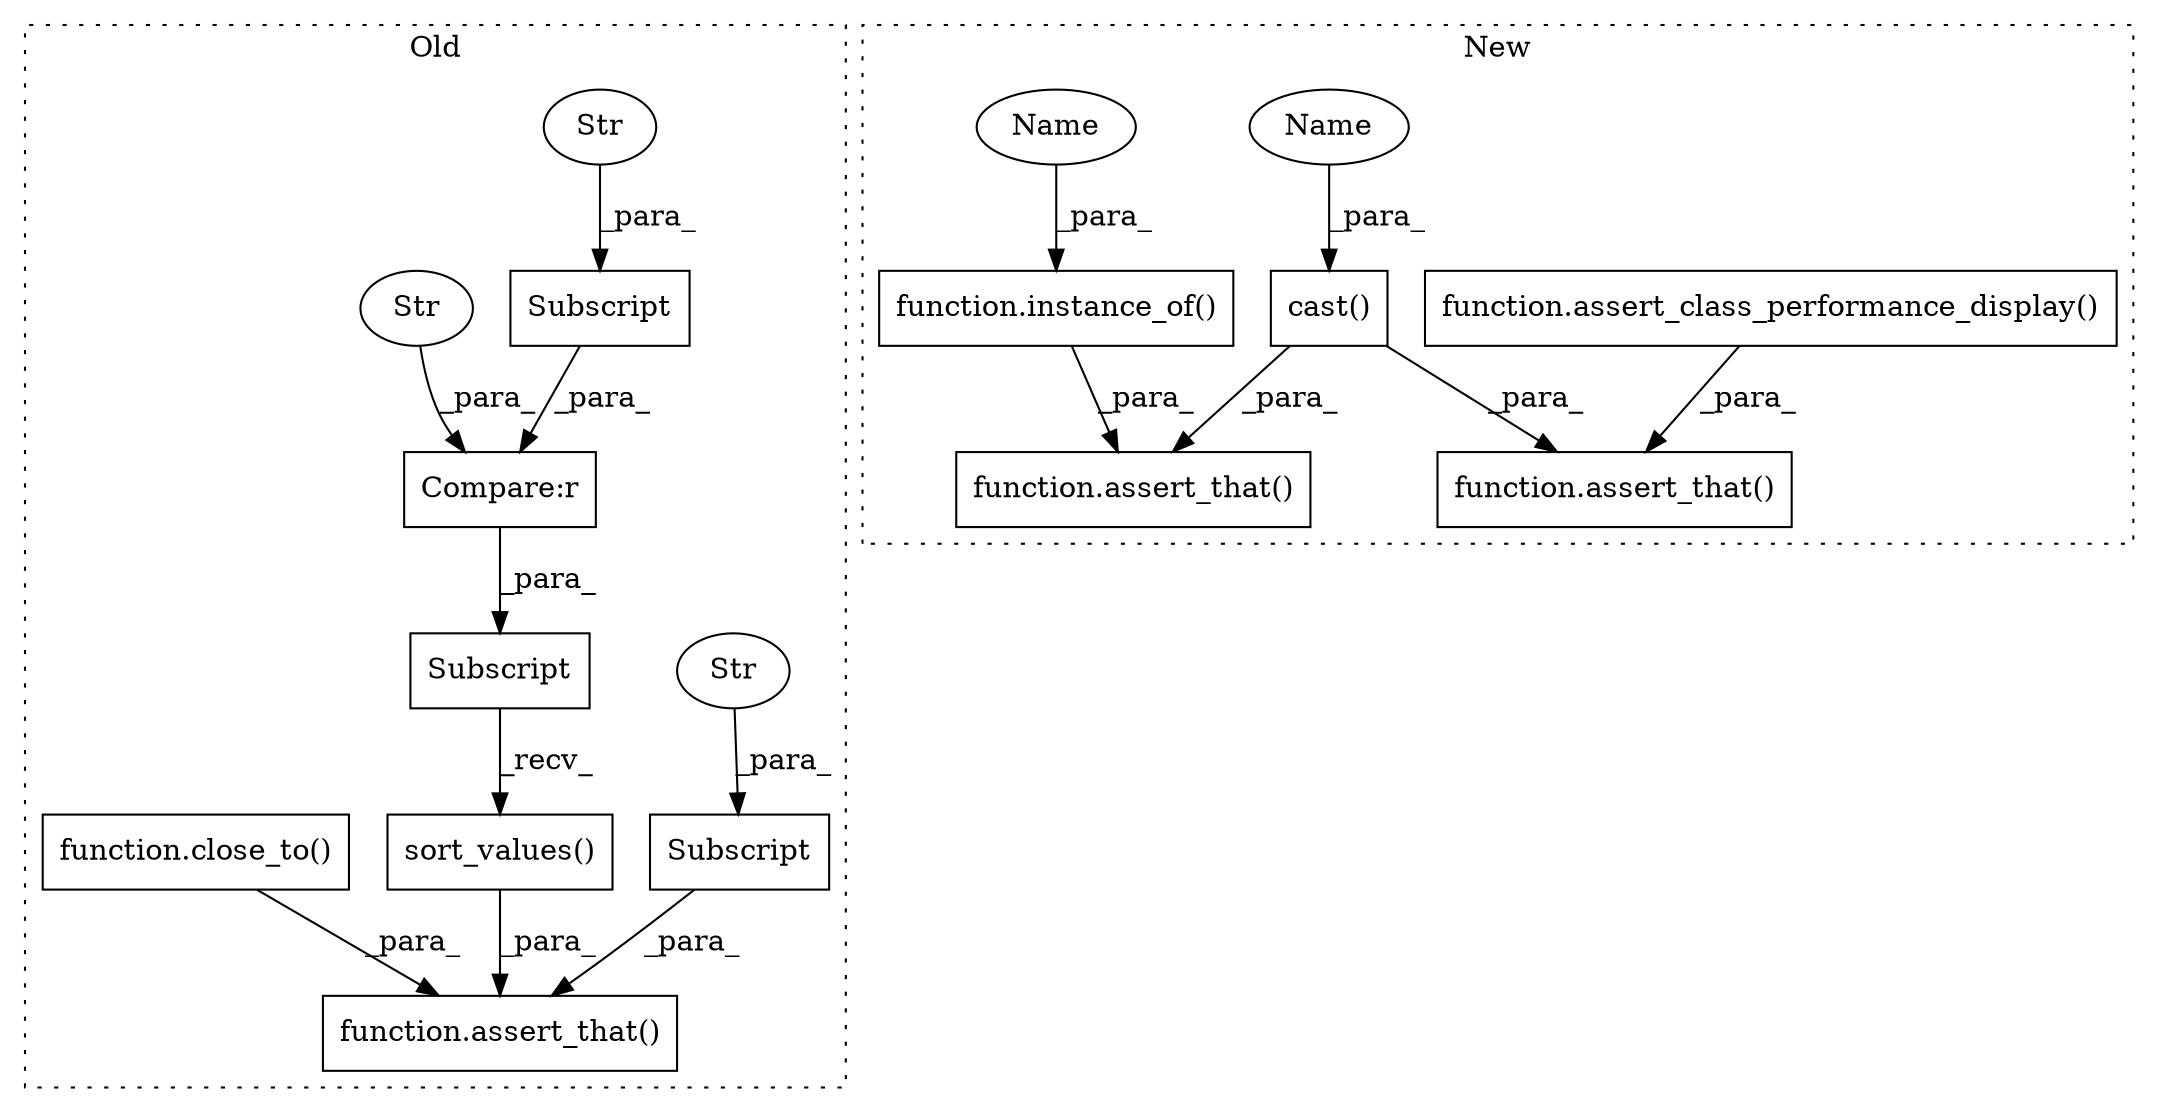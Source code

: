 digraph G {
subgraph cluster0 {
1 [label="function.assert_that()" a="75" s="4572,4626" l="12,1" shape="box"];
4 [label="Subscript" a="63" s="4584,0" l="18,0" shape="box"];
5 [label="Str" a="66" s="4594" l="7" shape="ellipse"];
6 [label="Compare:r" a="40" s="4421" l="37" shape="box"];
7 [label="Subscript" a="63" s="4421,0" l="22,0" shape="box"];
8 [label="Str" a="66" s="4434" l="8" shape="ellipse"];
9 [label="Subscript" a="63" s="4404,0" l="55,0" shape="box"];
10 [label="Str" a="66" s="4447" l="11" shape="ellipse"];
11 [label="function.close_to()" a="75" s="4604,4625" l="9,1" shape="box"];
15 [label="sort_values()" a="75" s="4404" l="96" shape="box"];
label = "Old";
style="dotted";
}
subgraph cluster1 {
2 [label="function.instance_of()" a="75" s="6890,6912" l="12,1" shape="box"];
3 [label="function.assert_that()" a="75" s="6870,6913" l="12,1" shape="box"];
12 [label="cast()" a="75" s="6828,6864" l="7,1" shape="box"];
13 [label="function.assert_that()" a="75" s="6920,7776" l="12,1" shape="box"];
14 [label="function.assert_class_performance_display()" a="75" s="6945" l="831" shape="box"];
16 [label="Name" a="87" s="6835" l="10" shape="ellipse"];
17 [label="Name" a="87" s="6902" l="10" shape="ellipse"];
label = "New";
style="dotted";
}
2 -> 3 [label="_para_"];
4 -> 1 [label="_para_"];
5 -> 4 [label="_para_"];
6 -> 9 [label="_para_"];
7 -> 6 [label="_para_"];
8 -> 7 [label="_para_"];
9 -> 15 [label="_recv_"];
10 -> 6 [label="_para_"];
11 -> 1 [label="_para_"];
12 -> 13 [label="_para_"];
12 -> 3 [label="_para_"];
14 -> 13 [label="_para_"];
15 -> 1 [label="_para_"];
16 -> 12 [label="_para_"];
17 -> 2 [label="_para_"];
}